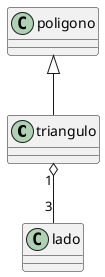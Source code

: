 // Un triángulo es un polígono que esta formado por 3 lados

@startuml EJERCICIO_04

class triangulo
class poligono
class lado

poligono <|-- triangulo
triangulo "1" o-- "3" lado

@enduml